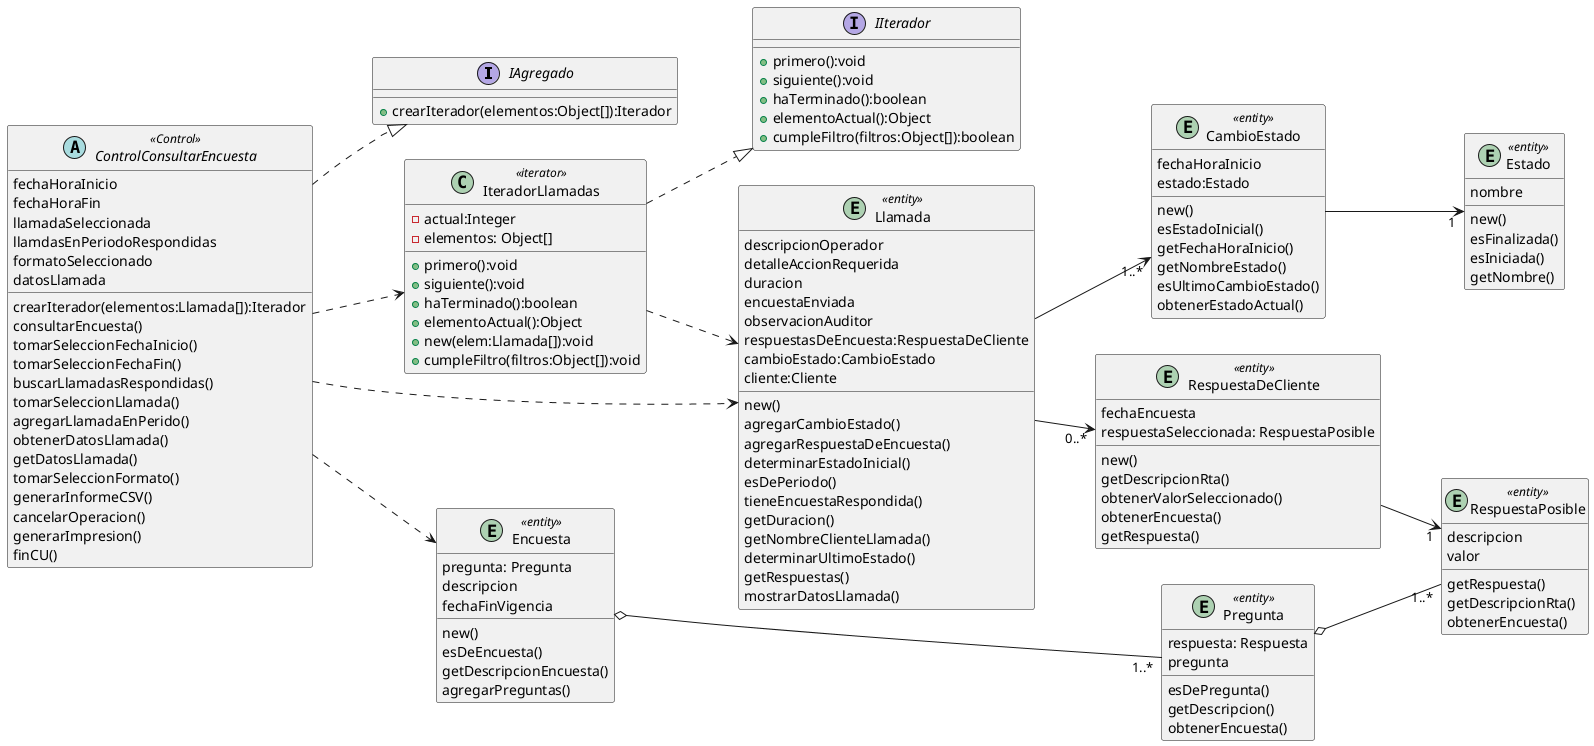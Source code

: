 @startuml
left to right direction
interface IAgregado{
    + crearIterador(elementos:Object[]):Iterador
}
interface IIterador{
    + primero():void
    + siguiente():void
    + haTerminado():boolean
    + elementoActual():Object
    + cumpleFiltro(filtros:Object[]):boolean
}
class IteradorLlamadas<<iterator>>{
  - actual:Integer
  - elementos: Object[]

  + primero():void
  + siguiente():void
  + haTerminado():boolean
  + elementoActual():Object
  + new(elem:Llamada[]):void
  + cumpleFiltro(filtros:Object[]):void
}
IteradorLlamadas ..|> IIterador
ControlConsultarEncuesta ..|> IAgregado
ControlConsultarEncuesta ..> IteradorLlamadas


entity Llamada <<entity>> {
descripcionOperador
detalleAccionRequerida
duracion
encuestaEnviada
observacionAuditor
respuestasDeEncuesta:RespuestaDeCliente
cambioEstado:CambioEstado
cliente:Cliente

new()
agregarCambioEstado()
agregarRespuestaDeEncuesta()
determinarEstadoInicial()
esDePeriodo()
tieneEncuestaRespondida()
getDuracion()
getNombreClienteLlamada()
determinarUltimoEstado()
getRespuestas()
mostrarDatosLlamada()

}

entity RespuestaDeCliente <<entity>>{
fechaEncuesta
respuestaSeleccionada: RespuestaPosible

new()
getDescripcionRta()
obtenerValorSeleccionado()
obtenerEncuesta()
getRespuesta()
}

entity RespuestaPosible <<entity>>{
descripcion
valor
getRespuesta()
getDescripcionRta()
obtenerEncuesta()
}

entity Pregunta<<entity>>{
respuesta: Respuesta
pregunta

esDePregunta()
getDescripcion()
obtenerEncuesta()
}

entity Encuesta<<entity>>{
pregunta: Pregunta
descripcion
fechaFinVigencia

new()
esDeEncuesta()
getDescripcionEncuesta()
agregarPreguntas()
}

entity CambioEstado <<entity>>{
fechaHoraInicio
estado:Estado

new()
esEstadoInicial()
getFechaHoraInicio()
getNombreEstado()
esUltimoCambioEstado()
obtenerEstadoActual()
}

entity Estado <<entity>>{
nombre

new()
esFinalizada()
esIniciada()
getNombre()
}






abstract ControlConsultarEncuesta<<Control>>{
fechaHoraInicio
fechaHoraFin
llamadaSeleccionada
llamdasEnPeriodoRespondidas
formatoSeleccionado
datosLlamada

crearIterador(elementos:Llamada[]):Iterador
consultarEncuesta()
tomarSeleccionFechaInicio()
tomarSeleccionFechaFin()
buscarLlamadasRespondidas()
tomarSeleccionLlamada()
agregarLlamadaEnPerido()
obtenerDatosLlamada()
getDatosLlamada()
tomarSeleccionFormato()
generarInformeCSV()
cancelarOperacion()
generarImpresion()
finCU()
}

IteradorLlamadas ..> Llamada

Llamada -->"0..*" RespuestaDeCliente
RespuestaDeCliente -->"1" RespuestaPosible
Encuesta o--"1..*" Pregunta 
Pregunta o--"1..*" RespuestaPosible

Llamada -->"1..*"CambioEstado
CambioEstado-->"1"Estado





ControlConsultarEncuesta ..> Llamada
ControlConsultarEncuesta ..> Encuesta


@enduml
